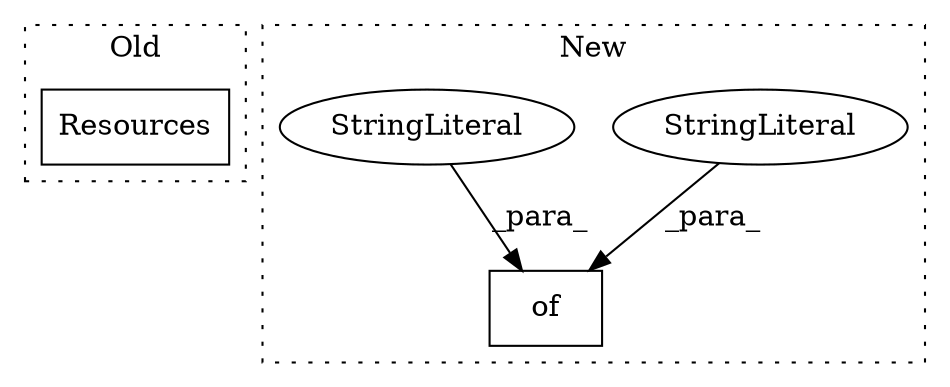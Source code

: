 digraph G {
subgraph cluster0 {
1 [label="Resources" a="32" s="2336,2652" l="10,1" shape="box"];
label = "Old";
style="dotted";
}
subgraph cluster1 {
2 [label="of" a="32" s="2585,2651" l="3,1" shape="box"];
3 [label="StringLiteral" a="45" s="2620" l="5" shape="ellipse"];
4 [label="StringLiteral" a="45" s="2588" l="5" shape="ellipse"];
label = "New";
style="dotted";
}
3 -> 2 [label="_para_"];
4 -> 2 [label="_para_"];
}